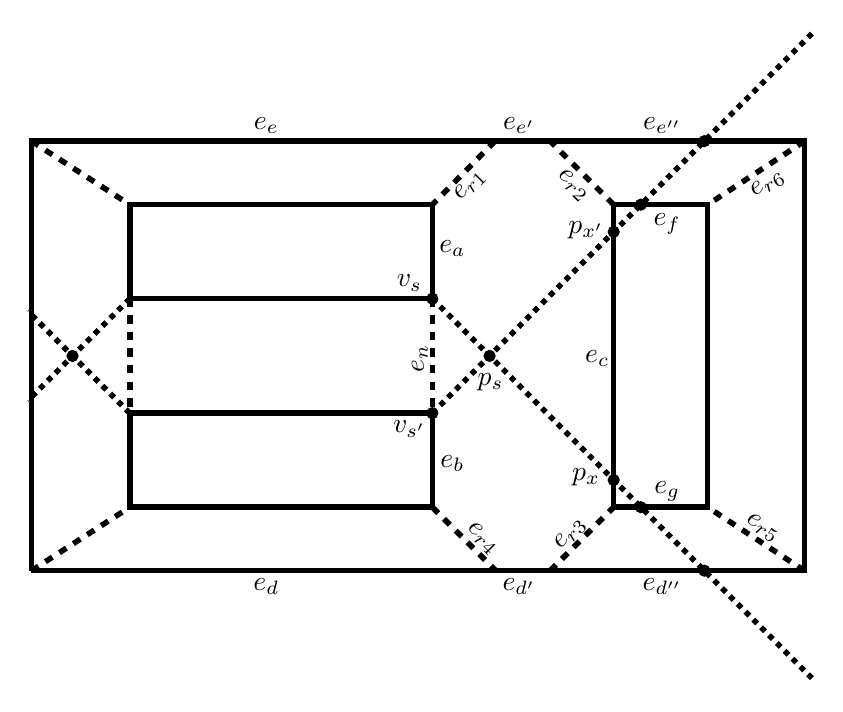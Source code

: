 % This file was created by matlab2tikz v0.4.0.
% Copyright (c) 2008--2013, Nico Schlömer <nico.schloemer@gmail.com>
% All rights reserved.
% 
% The latest updates can be retrieved from
%   http://www.mathworks.com/matlabcentral/fileexchange/22022-matlab2tikz
% where you can also make suggestions and rate matlab2tikz.
% 
% % -*- root: TestingFigures.tex -*-
% 
\begin{tikzpicture}

\begin{axis}[%
width=10cm,
height=10.292cm,
scale only axis,
xmin=0,
xmax=165,
ymin=-39.38,
ymax=130.439,
hide axis,
axis x line*=bottom,
axis y line*=left,
y post scale=1,
unit vector ratio=1 1 1
]
\addplot [
color=black,
dashed,
line width=2.0pt,
forget plot
]
table[row sep=crcr]{
97.915 90.529\\
84.794 77.226\\
};
\addplot [
color=black,
dashed,
line width=2.0pt,
forget plot
]
table[row sep=crcr]{
162.794 90.529\\
142.489 77.226\\
};
\addplot [
color=black,
dashed,
line width=2.0pt,
forget plot
]
table[row sep=crcr]{
0.794 90.529\\
21.401 77.226\\
};
\addplot [
color=black,
dashed,
line width=2.0pt,
forget plot
]
table[row sep=crcr]{
162.794 0.529\\
142.489 13.833\\
};
\addplot [
color=black,
dashed,
line width=2.0pt,
forget plot
]
table[row sep=crcr]{
84.794 13.833\\
98.097 0.529\\
};
\addplot [
color=black,
dashed,
line width=2.0pt,
forget plot
]
table[row sep=crcr]{
0.794 0.529\\
21.401 13.833\\
};
\addplot [
color=black,
dashed,
line width=2.0pt,
forget plot
]
table[row sep=crcr]{
122.794 77.226\\
109.49 90.529\\
};
\addplot [
color=black,
dashed,
line width=2.0pt,
forget plot
]
table[row sep=crcr]{
84.794 57.53\\
84.794 33.528\\
};
\addplot [
color=black,
dashed,
line width=2.0pt,
forget plot
]
table[row sep=crcr]{
21.401 57.53\\
21.401 33.528\\
};
\addplot [
color=black,
dashed,
line width=2.0pt,
forget plot
]
table[row sep=crcr]{
109.49 0.529\\
122.794 13.833\\
};
\addplot [
color=black,
dotted,
line width=2.0pt,
forget plot
]
table[row sep=crcr]{
21.401 57.53\\
0 36.129\\
};
\addplot [
color=black,
dotted,
line width=2.0pt,
forget plot
]
table[row sep=crcr]{
21.401 33.528\\
0 54.929\\
};
\addplot [
color=black,
dotted,
line width=2.0pt,
forget plot
]
table[row sep=crcr]{
84.794 57.53\\
165 -22.676\\
};
\addplot [
color=black,
dotted,
line width=2.0pt,
forget plot
]
table[row sep=crcr]{
84.794 33.528\\
165 113.735\\
};
\addplot [
color=black,
solid,
line width=2.0pt,
forget plot
]
table[row sep=crcr]{
0.794 0.529\\
162.794 0.529\\
162.794 90.529\\
0.794 90.529\\
0.794 0.529\\
0.794 0.529\\
};
\addplot [
color=black,
solid,
line width=2.0pt,
forget plot
]
table[row sep=crcr]{
122.794 77.226\\
122.794 13.833\\
142.489 13.833\\
142.489 77.226\\
122.794 77.226\\
122.794 77.226\\
};
\addplot [
color=black,
solid,
line width=2.0pt,
forget plot
]
table[row sep=crcr]{
84.794 77.226\\
21.401 77.226\\
21.401 57.53\\
84.794 57.53\\
84.794 77.226\\
84.794 77.226\\
};
\addplot [
color=black,
solid,
line width=2.0pt,
forget plot
]
table[row sep=crcr]{
84.794 33.528\\
21.401 33.528\\
21.401 13.833\\
84.794 13.833\\
84.794 33.528\\
84.794 33.528\\
};
\addplot [
color=black,
only marks,
mark=*,
mark options={solid,fill=black},
forget plot
]
table[row sep=crcr]{
84.794 33.528\\
};
\addplot [
color=black,
only marks,
mark=*,
mark options={solid,fill=black},
forget plot
]
table[row sep=crcr]{
84.794 57.53\\
};
\addplot [
color=black,
only marks,
mark=*,
mark options={solid,fill=black},
forget plot
]
table[row sep=crcr]{
9.4 45.529\\
};
\addplot [
color=black,
only marks,
mark=*,
mark options={solid,fill=black},
forget plot
]
table[row sep=crcr]{
96.795 45.529\\
};
\addplot [
color=black,
only marks,
mark=*,
mark options={solid,fill=black},
forget plot
]
table[row sep=crcr]{
141.795 0.529\\
};
\addplot [
color=black,
only marks,
mark=*,
mark options={solid,fill=black},
forget plot
]
table[row sep=crcr]{
122.794 19.53\\
128.491 13.833\\
};
\addplot [
color=black,
only marks,
mark=*,
mark options={solid,fill=black},
forget plot
]
table[row sep=crcr]{
141.795 90.529\\
};
\addplot [
color=black,
only marks,
mark=*,
mark options={solid,fill=black},
forget plot
]
table[row sep=crcr]{
122.794 71.528\\
128.491 77.226\\
};
\node[inner sep=0mm, text=black]
at (axis cs:97,40,0) {$p_s$};
\node[above, inner sep=0mm, text=black]
at (axis cs:80,59,0) {$v_{s}$};
\node[below, inner sep=0mm, text=black]
at (axis cs:80,32,0) {$v_{s'}$};
\node[above, inner sep=0mm, text=black]
at (axis cs:117,70,0) {$p_{x'}$};
\node[below, inner sep=0mm, text=black]
at (axis cs:117,22,0) {$p_{x}$};
\node[above, inner sep=0mm, rotate=90, text=black]
at (axis cs:84,45,0) {$e_{n}$};
\node[above, inner sep=0mm, rotate=45, text=black]
at (axis cs:94,80,0) {$e_{r1}$};
\node[above, inner sep=0mm, rotate=315, text=black]
at (axis cs:113,80,0) {$e_{r2}$};
\node[above, inner sep=0mm, rotate=45, text=black]
at (axis cs:115,7,0) {$e_{r3}$};
\node[above, inner sep=0mm, rotate=315, text=black]
at (axis cs:94,6,0) {$e_{r4}$};
\node[above, inner sep=0mm, rotate=326, text=black]
at (axis cs:153,8,0) {$e_{r5}$};
\node[above, inner sep=0mm, rotate=30, text=black]
at (axis cs:156,80,0) {$e_{r6}$};
\node[inner sep=0mm, text=black]
at (axis cs:89,68,0) {$e_{a}$};
\node[inner sep=0mm, text=black]
at (axis cs:89,23,0) {$e_{b}$};
\node[left, inner sep=0mm, text=black]
at (axis cs:122,45,0) {$e_{c}$};
\node[below, inner sep=0mm, text=black]
at (axis cs:50,-1,0) {$e_{d}$};
\node[below, inner sep=0mm, text=black]
at (axis cs:103,-1,0) {$e_{d'}$};
\node[below, inner sep=0mm, text=black]
at (axis cs:133,-1,0) {$e_{d''}$};
\node[above, inner sep=0mm, text=black]
at (axis cs:50,92,0) {$e_{e}$};
\node[above, inner sep=0mm, text=black]
at (axis cs:103,92,0) {$e_{e'}$};
\node[above, inner sep=0mm, text=black]
at (axis cs:133,92,0) {$e_{e''}$};
\node[above, inner sep=0mm, text=black]
at (axis cs:134,71,0) {$e_{f}$};
\node[above, inner sep=0mm, text=black]
at (axis cs:134,15,0) {$e_{g}$};
\end{axis}
\end{tikzpicture}%